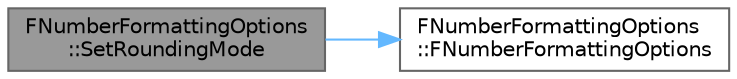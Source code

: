 digraph "FNumberFormattingOptions::SetRoundingMode"
{
 // INTERACTIVE_SVG=YES
 // LATEX_PDF_SIZE
  bgcolor="transparent";
  edge [fontname=Helvetica,fontsize=10,labelfontname=Helvetica,labelfontsize=10];
  node [fontname=Helvetica,fontsize=10,shape=box,height=0.2,width=0.4];
  rankdir="LR";
  Node1 [id="Node000001",label="FNumberFormattingOptions\l::SetRoundingMode",height=0.2,width=0.4,color="gray40", fillcolor="grey60", style="filled", fontcolor="black",tooltip=" "];
  Node1 -> Node2 [id="edge1_Node000001_Node000002",color="steelblue1",style="solid",tooltip=" "];
  Node2 [id="Node000002",label="FNumberFormattingOptions\l::FNumberFormattingOptions",height=0.2,width=0.4,color="grey40", fillcolor="white", style="filled",URL="$dc/d74/structFNumberFormattingOptions.html#a82ece22aaacfe93b257e61002ab765cc",tooltip=" "];
}
